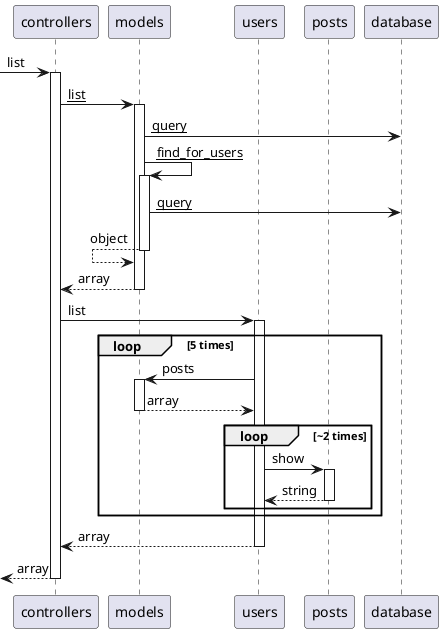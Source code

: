 @startuml
participant controllers as "controllers"
participant models as "models"
participant users as "users"
participant posts as "posts"
participant database as "database"
  [->controllers: list
  activate controllers
    controllers->models: <u>list</u>
    activate models
      models->database: <u>query</u>
      models->models: <u>find_for_users</u>
      activate models
        models->database: <u>query</u>
      models<--models: object
      deactivate models
    controllers<--models: array
    deactivate models
    controllers->users: list
    activate users
      Loop 5 times
        users->models: posts
        activate models
        users<--models: array
        deactivate models
        Loop ~2 times
          users->posts: show
          activate posts
          users<--posts: string
          deactivate posts
        End
      End
    controllers<--users: array
    deactivate users
  [<--controllers: array
  deactivate controllers
@enduml